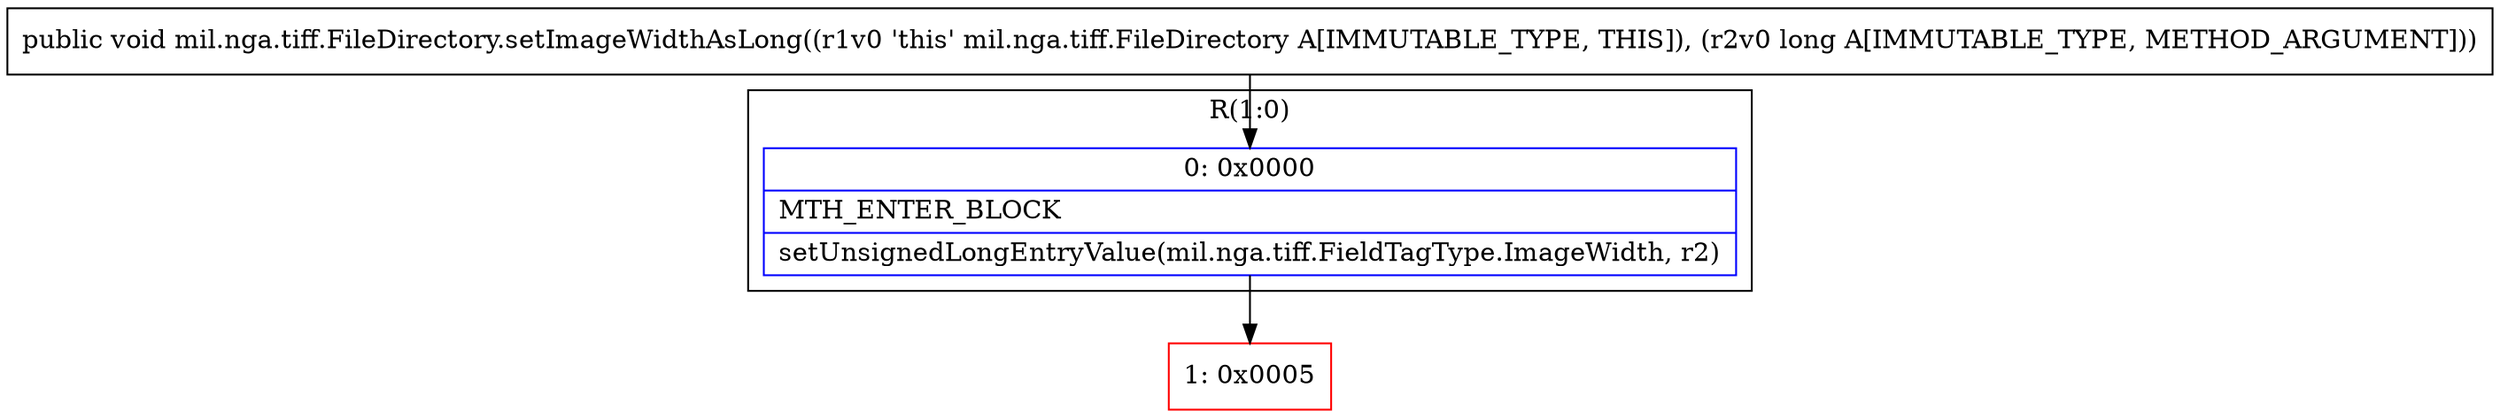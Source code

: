 digraph "CFG formil.nga.tiff.FileDirectory.setImageWidthAsLong(J)V" {
subgraph cluster_Region_734172010 {
label = "R(1:0)";
node [shape=record,color=blue];
Node_0 [shape=record,label="{0\:\ 0x0000|MTH_ENTER_BLOCK\l|setUnsignedLongEntryValue(mil.nga.tiff.FieldTagType.ImageWidth, r2)\l}"];
}
Node_1 [shape=record,color=red,label="{1\:\ 0x0005}"];
MethodNode[shape=record,label="{public void mil.nga.tiff.FileDirectory.setImageWidthAsLong((r1v0 'this' mil.nga.tiff.FileDirectory A[IMMUTABLE_TYPE, THIS]), (r2v0 long A[IMMUTABLE_TYPE, METHOD_ARGUMENT])) }"];
MethodNode -> Node_0;
Node_0 -> Node_1;
}

